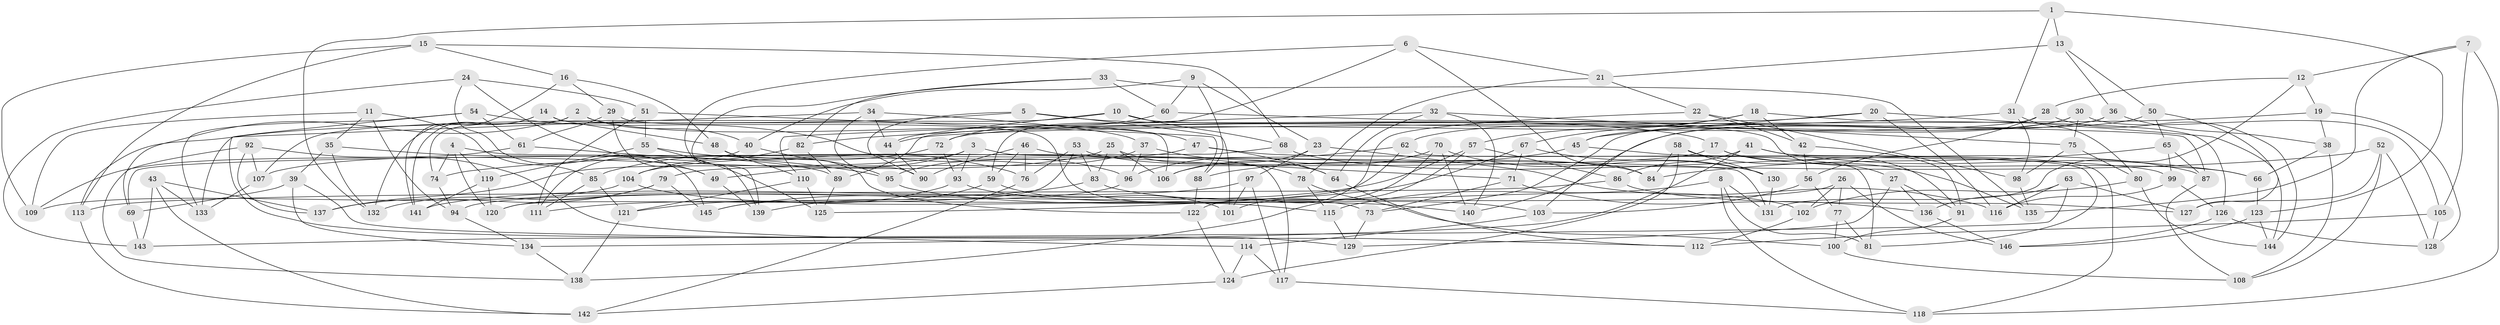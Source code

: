 // coarse degree distribution, {4: 0.5588235294117647, 6: 0.4215686274509804, 3: 0.00980392156862745, 5: 0.00980392156862745}
// Generated by graph-tools (version 1.1) at 2025/52/02/27/25 19:52:27]
// undirected, 146 vertices, 292 edges
graph export_dot {
graph [start="1"]
  node [color=gray90,style=filled];
  1;
  2;
  3;
  4;
  5;
  6;
  7;
  8;
  9;
  10;
  11;
  12;
  13;
  14;
  15;
  16;
  17;
  18;
  19;
  20;
  21;
  22;
  23;
  24;
  25;
  26;
  27;
  28;
  29;
  30;
  31;
  32;
  33;
  34;
  35;
  36;
  37;
  38;
  39;
  40;
  41;
  42;
  43;
  44;
  45;
  46;
  47;
  48;
  49;
  50;
  51;
  52;
  53;
  54;
  55;
  56;
  57;
  58;
  59;
  60;
  61;
  62;
  63;
  64;
  65;
  66;
  67;
  68;
  69;
  70;
  71;
  72;
  73;
  74;
  75;
  76;
  77;
  78;
  79;
  80;
  81;
  82;
  83;
  84;
  85;
  86;
  87;
  88;
  89;
  90;
  91;
  92;
  93;
  94;
  95;
  96;
  97;
  98;
  99;
  100;
  101;
  102;
  103;
  104;
  105;
  106;
  107;
  108;
  109;
  110;
  111;
  112;
  113;
  114;
  115;
  116;
  117;
  118;
  119;
  120;
  121;
  122;
  123;
  124;
  125;
  126;
  127;
  128;
  129;
  130;
  131;
  132;
  133;
  134;
  135;
  136;
  137;
  138;
  139;
  140;
  141;
  142;
  143;
  144;
  145;
  146;
  1 -- 13;
  1 -- 132;
  1 -- 31;
  1 -- 123;
  2 -- 74;
  2 -- 40;
  2 -- 47;
  2 -- 69;
  3 -- 49;
  3 -- 137;
  3 -- 117;
  3 -- 93;
  4 -- 119;
  4 -- 131;
  4 -- 74;
  4 -- 120;
  5 -- 90;
  5 -- 101;
  5 -- 17;
  5 -- 113;
  6 -- 139;
  6 -- 59;
  6 -- 84;
  6 -- 21;
  7 -- 12;
  7 -- 105;
  7 -- 135;
  7 -- 118;
  8 -- 118;
  8 -- 81;
  8 -- 115;
  8 -- 131;
  9 -- 60;
  9 -- 23;
  9 -- 88;
  9 -- 40;
  10 -- 107;
  10 -- 44;
  10 -- 68;
  10 -- 27;
  11 -- 85;
  11 -- 35;
  11 -- 94;
  11 -- 109;
  12 -- 131;
  12 -- 28;
  12 -- 19;
  13 -- 21;
  13 -- 36;
  13 -- 50;
  14 -- 141;
  14 -- 132;
  14 -- 106;
  14 -- 48;
  15 -- 16;
  15 -- 113;
  15 -- 68;
  15 -- 109;
  16 -- 141;
  16 -- 48;
  16 -- 29;
  17 -- 91;
  17 -- 79;
  17 -- 66;
  18 -- 126;
  18 -- 57;
  18 -- 42;
  18 -- 67;
  19 -- 128;
  19 -- 38;
  19 -- 44;
  20 -- 89;
  20 -- 116;
  20 -- 45;
  20 -- 144;
  21 -- 78;
  21 -- 22;
  22 -- 98;
  22 -- 122;
  22 -- 42;
  23 -- 97;
  23 -- 116;
  23 -- 106;
  24 -- 145;
  24 -- 143;
  24 -- 49;
  24 -- 51;
  25 -- 106;
  25 -- 78;
  25 -- 83;
  25 -- 107;
  26 -- 77;
  26 -- 94;
  26 -- 146;
  26 -- 102;
  27 -- 91;
  27 -- 129;
  27 -- 136;
  28 -- 72;
  28 -- 144;
  28 -- 56;
  29 -- 49;
  29 -- 61;
  29 -- 73;
  30 -- 105;
  30 -- 75;
  30 -- 62;
  30 -- 45;
  31 -- 98;
  31 -- 80;
  31 -- 82;
  32 -- 75;
  32 -- 110;
  32 -- 64;
  32 -- 140;
  33 -- 135;
  33 -- 139;
  33 -- 60;
  33 -- 82;
  34 -- 44;
  34 -- 37;
  34 -- 133;
  34 -- 90;
  35 -- 89;
  35 -- 39;
  35 -- 132;
  36 -- 103;
  36 -- 38;
  36 -- 73;
  37 -- 95;
  37 -- 64;
  37 -- 96;
  38 -- 108;
  38 -- 66;
  39 -- 134;
  39 -- 69;
  39 -- 112;
  40 -- 111;
  40 -- 95;
  41 -- 118;
  41 -- 66;
  41 -- 134;
  41 -- 86;
  42 -- 91;
  42 -- 56;
  43 -- 137;
  43 -- 142;
  43 -- 143;
  43 -- 133;
  44 -- 90;
  45 -- 88;
  45 -- 81;
  46 -- 59;
  46 -- 71;
  46 -- 90;
  46 -- 76;
  47 -- 104;
  47 -- 99;
  47 -- 64;
  48 -- 122;
  48 -- 110;
  49 -- 139;
  50 -- 140;
  50 -- 65;
  50 -- 127;
  51 -- 111;
  51 -- 88;
  51 -- 55;
  52 -- 128;
  52 -- 127;
  52 -- 108;
  52 -- 74;
  53 -- 84;
  53 -- 76;
  53 -- 83;
  53 -- 120;
  54 -- 61;
  54 -- 96;
  54 -- 133;
  54 -- 129;
  55 -- 125;
  55 -- 119;
  55 -- 76;
  56 -- 103;
  56 -- 77;
  57 -- 86;
  57 -- 120;
  57 -- 138;
  58 -- 135;
  58 -- 124;
  58 -- 130;
  58 -- 84;
  59 -- 139;
  59 -- 101;
  60 -- 87;
  60 -- 72;
  61 -- 109;
  61 -- 95;
  62 -- 96;
  62 -- 125;
  62 -- 81;
  63 -- 116;
  63 -- 127;
  63 -- 143;
  63 -- 136;
  64 -- 112;
  65 -- 99;
  65 -- 87;
  65 -- 84;
  66 -- 123;
  67 -- 71;
  67 -- 111;
  67 -- 130;
  68 -- 87;
  68 -- 69;
  69 -- 143;
  70 -- 140;
  70 -- 101;
  70 -- 130;
  70 -- 106;
  71 -- 136;
  71 -- 73;
  72 -- 85;
  72 -- 93;
  73 -- 129;
  74 -- 94;
  75 -- 98;
  75 -- 80;
  76 -- 142;
  77 -- 81;
  77 -- 100;
  78 -- 115;
  78 -- 100;
  79 -- 137;
  79 -- 145;
  79 -- 132;
  80 -- 144;
  80 -- 102;
  82 -- 89;
  82 -- 104;
  83 -- 145;
  83 -- 102;
  85 -- 111;
  85 -- 121;
  86 -- 127;
  86 -- 113;
  87 -- 108;
  88 -- 122;
  89 -- 125;
  91 -- 100;
  92 -- 138;
  92 -- 114;
  92 -- 107;
  92 -- 137;
  93 -- 140;
  93 -- 121;
  94 -- 134;
  95 -- 103;
  96 -- 145;
  97 -- 117;
  97 -- 101;
  97 -- 141;
  98 -- 135;
  99 -- 126;
  99 -- 116;
  100 -- 108;
  102 -- 112;
  103 -- 114;
  104 -- 109;
  104 -- 115;
  105 -- 112;
  105 -- 128;
  107 -- 133;
  110 -- 121;
  110 -- 125;
  113 -- 142;
  114 -- 124;
  114 -- 117;
  115 -- 129;
  117 -- 118;
  119 -- 120;
  119 -- 141;
  121 -- 138;
  122 -- 124;
  123 -- 146;
  123 -- 144;
  124 -- 142;
  126 -- 128;
  126 -- 146;
  130 -- 131;
  134 -- 138;
  136 -- 146;
}
